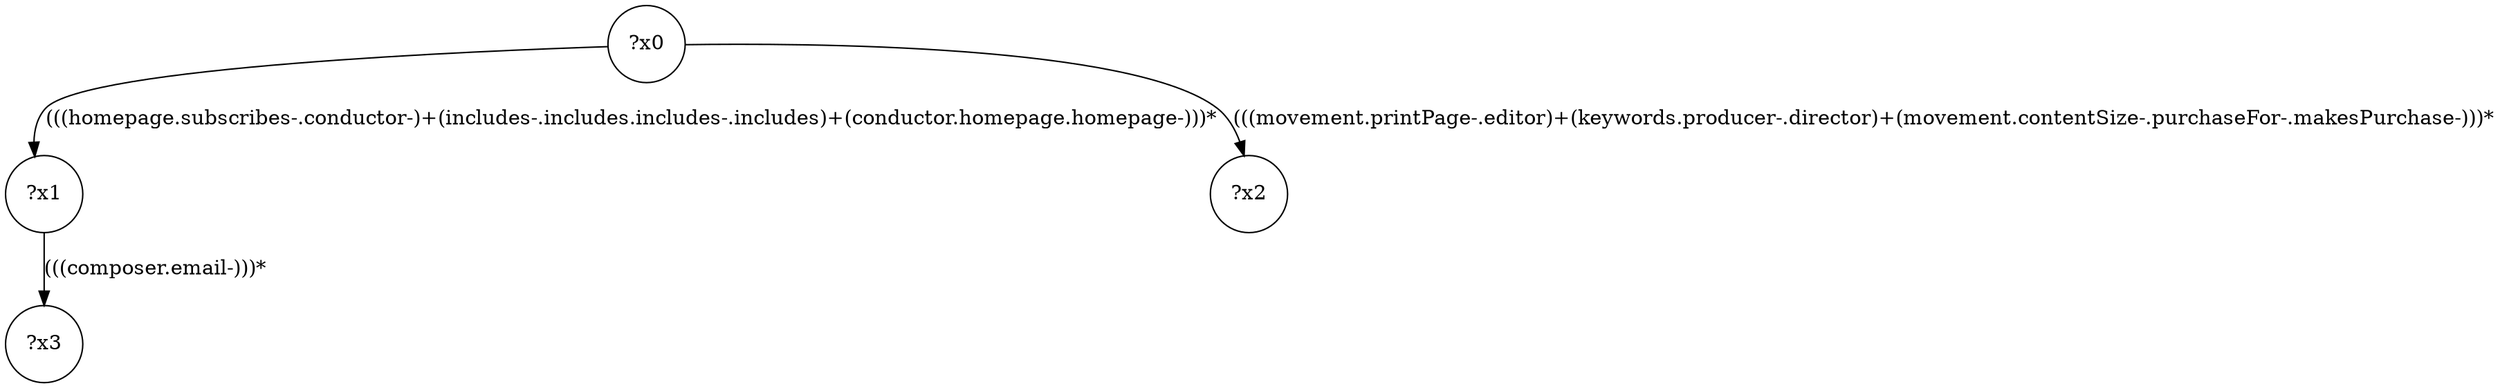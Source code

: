 digraph g {
	x0 [shape=circle, label="?x0"];
	x1 [shape=circle, label="?x1"];
	x0 -> x1 [label="(((homepage.subscribes-.conductor-)+(includes-.includes.includes-.includes)+(conductor.homepage.homepage-)))*"];
	x2 [shape=circle, label="?x2"];
	x0 -> x2 [label="(((movement.printPage-.editor)+(keywords.producer-.director)+(movement.contentSize-.purchaseFor-.makesPurchase-)))*"];
	x3 [shape=circle, label="?x3"];
	x1 -> x3 [label="(((composer.email-)))*"];
}
